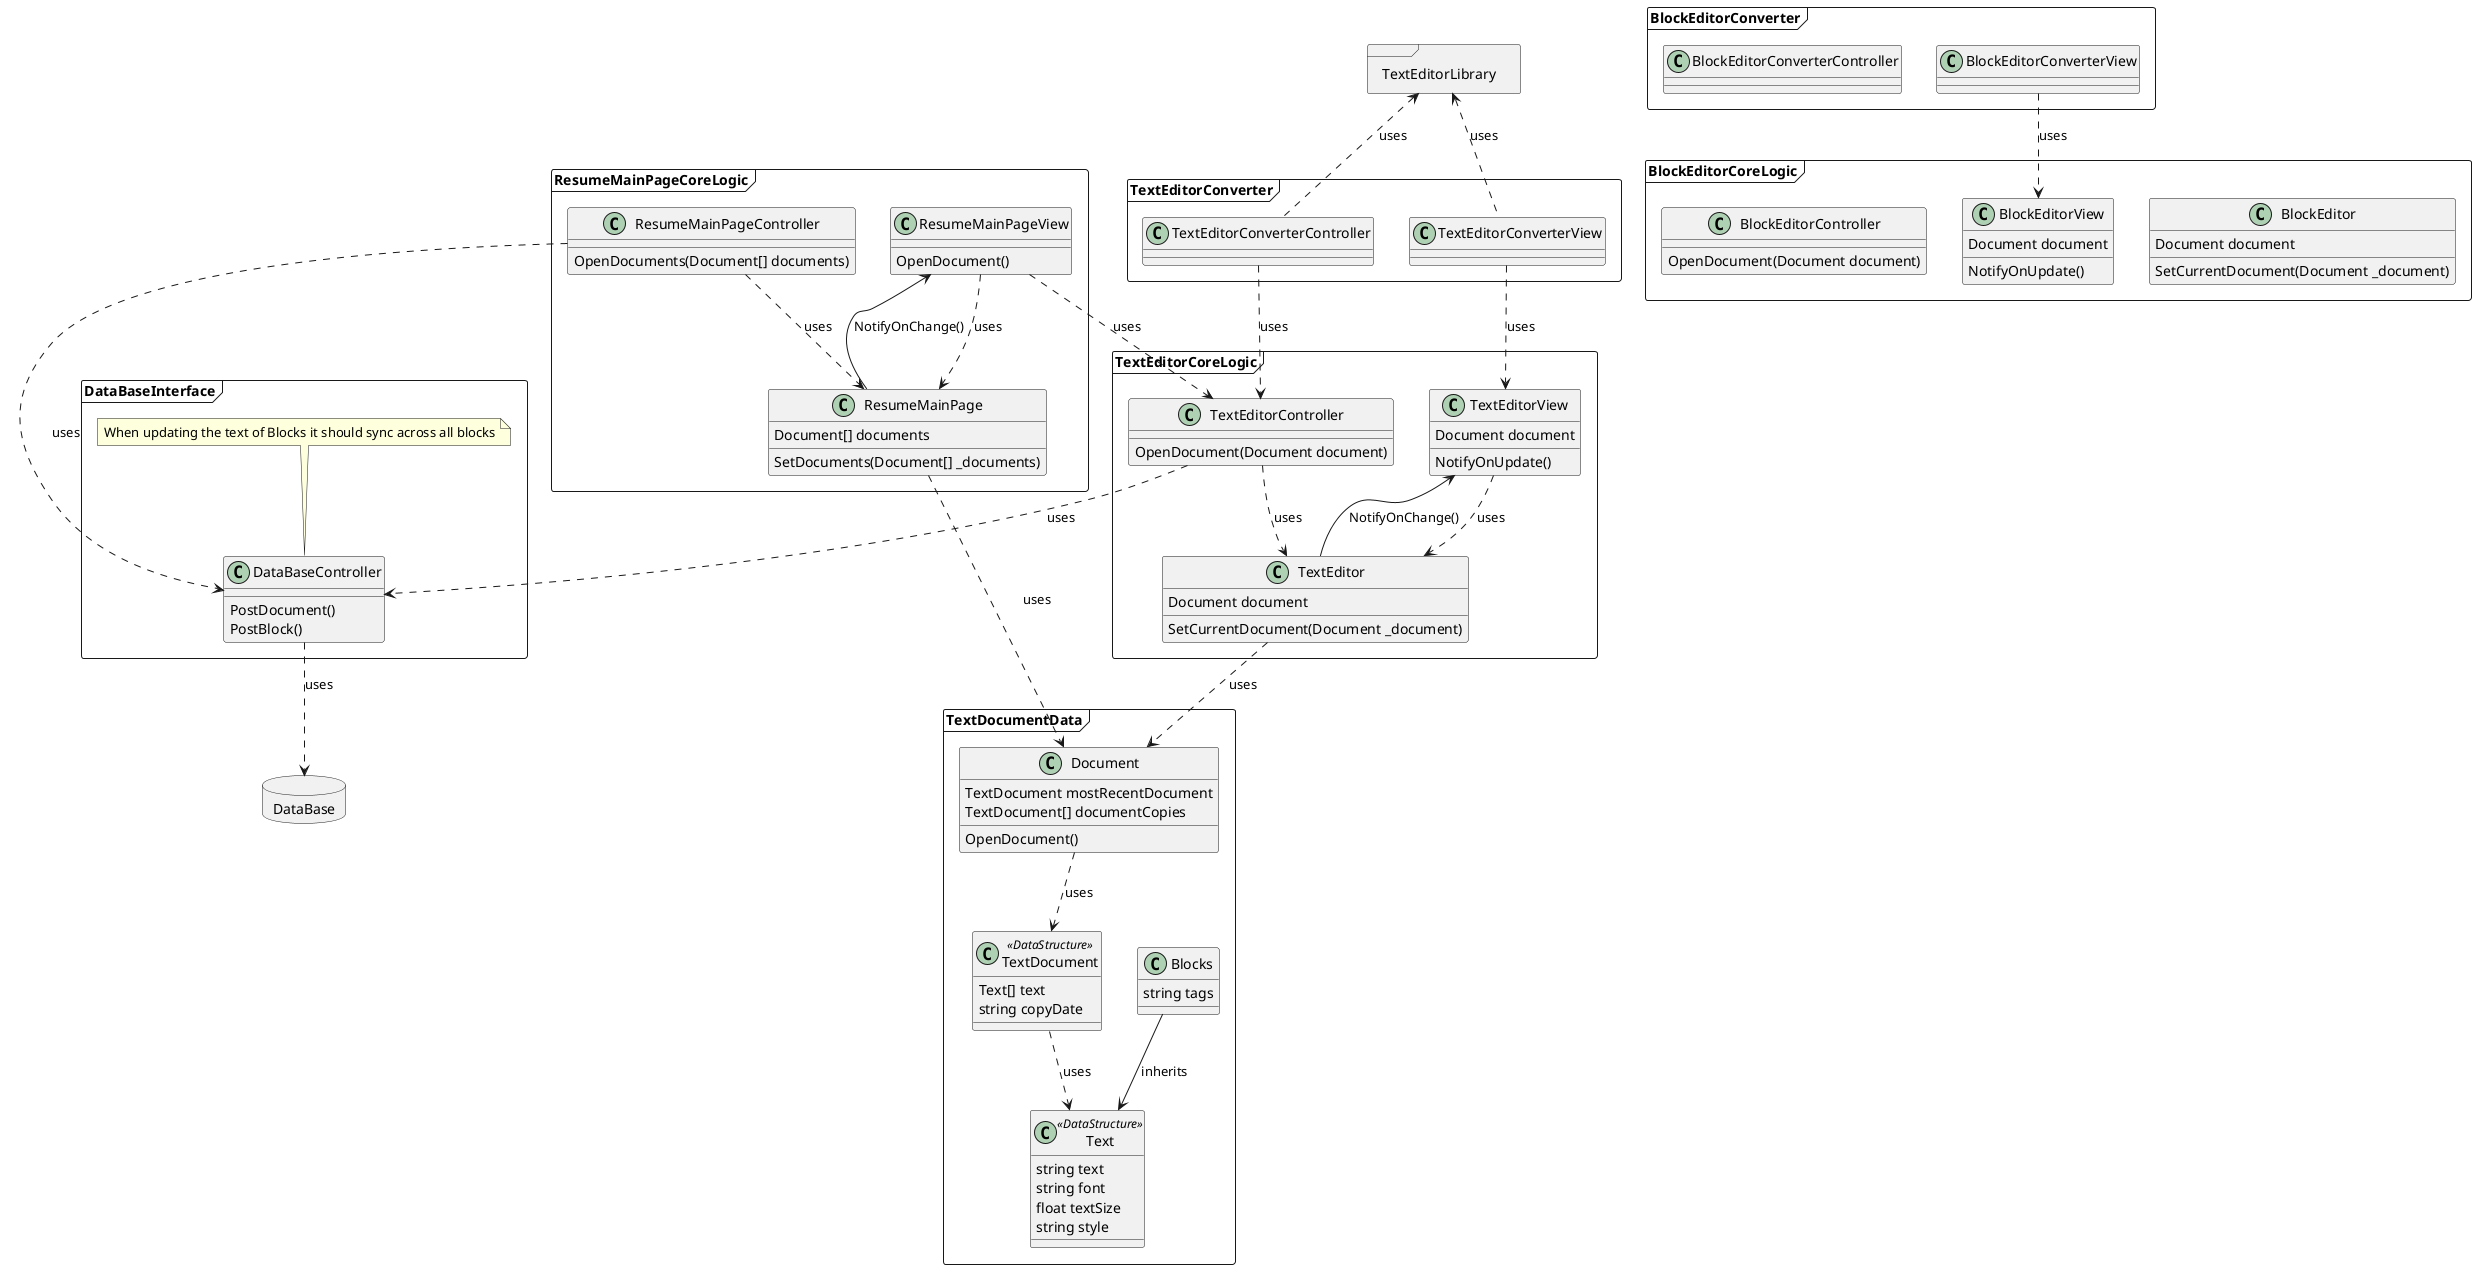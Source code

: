 ```plantuml
@startuml test
'note "Not defined well yet" as ND
frame TextDocumentData {
	class Text <<DataStructure>> {
		string text
		string font
		float textSize
		string style
	}

	class Blocks {
		string tags
	}

	class TextDocument <<DataStructure>> {
		Text[] text
		string copyDate
	}

	class Document {
		TextDocument mostRecentDocument
		TextDocument[] documentCopies
		
		OpenDocument()
	}
}

frame DataBaseInterface {
	class DataBaseController {
		PostDocument()
		PostBlock()
	}
	note "When updating the text of Blocks it should sync across all blocks" as BlockNote
}

database DataBase {
}

frame ResumeMainPageCoreLogic {
	class ResumeMainPage {
		Document[] documents

		SetDocuments(Document[] _documents)
	}
	
	class ResumeMainPageView {
		OpenDocument()
	}

	class ResumeMainPageController {
		OpenDocuments(Document[] documents)
	}

}

frame TextEditorCoreLogic {
	class TextEditor {
		Document document

		SetCurrentDocument(Document _document)
	}

	class TextEditorView {
		Document document

		NotifyOnUpdate()
	}
	
	class TextEditorController {
		OpenDocument(Document document)
	}
}

frame TextEditorConverter {
	class TextEditorConverterView {

	}
	class TextEditorConverterController {

	}

}

frame TextEditorLibrary {
	
}

frame BlockEditorCoreLogic {
	class BlockEditor {
		Document document

		SetCurrentDocument(Document _document)
	}

	class BlockEditorView {
		Document document

		NotifyOnUpdate()
	}
	
	class BlockEditorController {
		OpenDocument(Document document)
	}
}

frame BlockEditorConverter {
	class BlockEditorConverterView {

	}
	BlockEditorConverterView ..> BlockEditorView : uses
	class BlockEditorConverterController {

	}

}

Blocks --> Text : inherits	
TextDocument ..> Text : uses 
Document ..> TextDocument : uses

DataBaseController ..> DataBase : uses
BlockNote --> DataBaseController

ResumeMainPage ..> Document : uses
ResumeMainPage -u-> ResumeMainPageView : NotifyOnChange()
ResumeMainPageView ..> ResumeMainPage : uses
ResumeMainPageView ..> TextEditorController : uses
ResumeMainPageController ..> ResumeMainPage : uses
ResumeMainPageController ..> DataBaseController : uses

TextEditor ..> Document : uses
TextEditor -u-> TextEditorView : NotifyOnChange()
TextEditorView ..> TextEditor : uses
TextEditorController ..> TextEditor : uses
TextEditorController ..> DataBaseController : uses

TextEditorConverterView .u.> TextEditorLibrary : uses
TextEditorConverterController .u.> TextEditorLibrary  : uses
TextEditorConverterView ..> TextEditorView : uses
TextEditorConverterController ..> TextEditorController :uses
' class CopySidePanelDisplay {
' 	Document document;	

' 	MakeCopy();
' 	NotifyOnUpdate(); // Observing TextEditor, updates display
' 	SetTextEditorDocument(TextDocument textDocument);
' }
' CopySidePanelDisplay ..> TextEditor : uses


'class BlocksSidePanel {
'	Text[] blocks;
'}

@enduml
```

